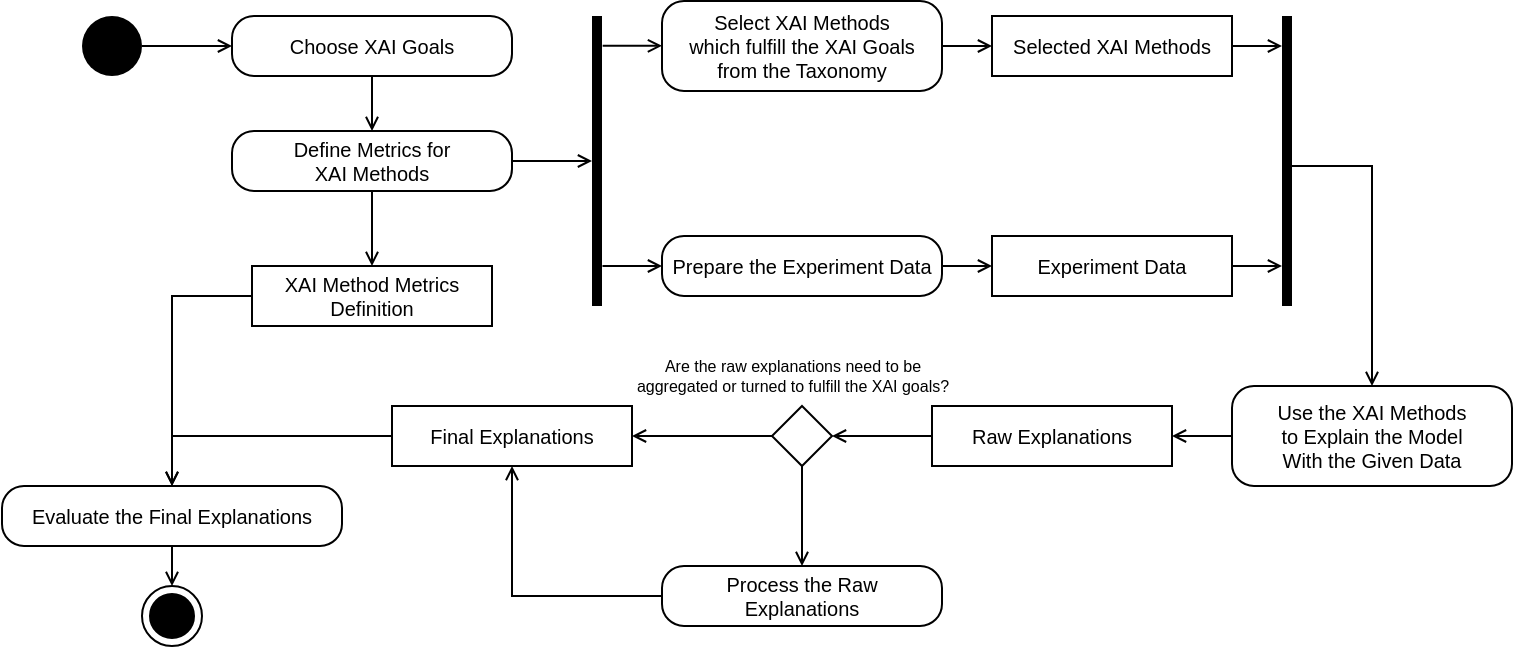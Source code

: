 <mxfile version="15.8.4" type="device"><diagram id="ZsXKO759kvmheadC7_m0" name="Page-1"><mxGraphModel dx="1059" dy="791" grid="1" gridSize="10" guides="1" tooltips="1" connect="1" arrows="1" fold="1" page="1" pageScale="1" pageWidth="1400" pageHeight="850" math="0" shadow="0"><root><mxCell id="0"/><mxCell id="1" parent="0"/><mxCell id="h3Bdewu7b8Uj8vzBNfvM-1" value="" style="ellipse;html=1;shape=endState;fillColor=#000000;strokeColor=#000000;" vertex="1" parent="1"><mxGeometry x="390" y="510" width="30" height="30" as="geometry"/></mxCell><mxCell id="h3Bdewu7b8Uj8vzBNfvM-2" style="edgeStyle=orthogonalEdgeStyle;rounded=0;orthogonalLoop=1;jettySize=auto;html=1;exitX=1;exitY=0.5;exitDx=0;exitDy=0;entryX=0;entryY=0.5;entryDx=0;entryDy=0;fontSize=10;endArrow=open;endFill=0;startSize=5;endSize=5;" edge="1" parent="1" source="h3Bdewu7b8Uj8vzBNfvM-3" target="h3Bdewu7b8Uj8vzBNfvM-7"><mxGeometry relative="1" as="geometry"/></mxCell><mxCell id="h3Bdewu7b8Uj8vzBNfvM-3" value="" style="ellipse;fillColor=#000000;strokeColor=none;" vertex="1" parent="1"><mxGeometry x="360" y="225" width="30" height="30" as="geometry"/></mxCell><mxCell id="h3Bdewu7b8Uj8vzBNfvM-4" style="edgeStyle=orthogonalEdgeStyle;rounded=0;orthogonalLoop=1;jettySize=auto;html=1;exitX=1;exitY=0.5;exitDx=0;exitDy=0;entryX=0;entryY=0.5;entryDx=0;entryDy=0;fontSize=10;endArrow=open;endFill=0;startSize=5;endSize=5;" edge="1" parent="1" source="h3Bdewu7b8Uj8vzBNfvM-5" target="h3Bdewu7b8Uj8vzBNfvM-24"><mxGeometry relative="1" as="geometry"><mxPoint x="850" y="240" as="targetPoint"/></mxGeometry></mxCell><mxCell id="h3Bdewu7b8Uj8vzBNfvM-5" value="Select XAI Methods&#10;which fulfill the XAI Goals&#10;from the Taxonomy" style="align=center;verticalAlign=middle;rounded=1;absoluteArcSize=1;arcSize=22;dashed=0;fontSize=10;" vertex="1" parent="1"><mxGeometry x="650" y="217.5" width="140" height="45" as="geometry"/></mxCell><mxCell id="h3Bdewu7b8Uj8vzBNfvM-6" style="edgeStyle=orthogonalEdgeStyle;rounded=0;orthogonalLoop=1;jettySize=auto;html=1;exitX=0.5;exitY=1;exitDx=0;exitDy=0;entryX=0.5;entryY=0;entryDx=0;entryDy=0;fontSize=10;endArrow=open;endFill=0;startSize=5;endSize=5;" edge="1" parent="1" source="h3Bdewu7b8Uj8vzBNfvM-7" target="h3Bdewu7b8Uj8vzBNfvM-15"><mxGeometry relative="1" as="geometry"/></mxCell><mxCell id="h3Bdewu7b8Uj8vzBNfvM-7" value="Choose XAI Goals" style="align=center;verticalAlign=middle;rounded=1;absoluteArcSize=1;arcSize=22;dashed=0;fontSize=10;" vertex="1" parent="1"><mxGeometry x="435" y="225" width="140" height="30" as="geometry"/></mxCell><mxCell id="h3Bdewu7b8Uj8vzBNfvM-8" style="edgeStyle=orthogonalEdgeStyle;rounded=0;orthogonalLoop=1;jettySize=auto;html=1;exitX=1;exitY=0.5;exitDx=0;exitDy=0;entryX=0;entryY=0.5;entryDx=0;entryDy=0;fontSize=10;endArrow=open;endFill=0;startSize=5;endSize=5;" edge="1" parent="1" source="h3Bdewu7b8Uj8vzBNfvM-9" target="h3Bdewu7b8Uj8vzBNfvM-16"><mxGeometry relative="1" as="geometry"/></mxCell><mxCell id="h3Bdewu7b8Uj8vzBNfvM-9" value="Prepare the Experiment Data" style="align=center;verticalAlign=middle;rounded=1;absoluteArcSize=1;arcSize=22;dashed=0;spacing=0;fontSize=10;" vertex="1" parent="1"><mxGeometry x="650" y="335" width="140" height="30" as="geometry"/></mxCell><mxCell id="h3Bdewu7b8Uj8vzBNfvM-10" style="edgeStyle=orthogonalEdgeStyle;rounded=0;orthogonalLoop=1;jettySize=auto;html=1;exitX=0.5;exitY=1;exitDx=0;exitDy=0;entryX=0.5;entryY=0;entryDx=0;entryDy=0;endArrow=open;endFill=0;endSize=5;strokeWidth=1;" edge="1" parent="1" source="h3Bdewu7b8Uj8vzBNfvM-11" target="h3Bdewu7b8Uj8vzBNfvM-1"><mxGeometry relative="1" as="geometry"/></mxCell><mxCell id="h3Bdewu7b8Uj8vzBNfvM-11" value="Evaluate the Final Explanations" style="align=center;verticalAlign=middle;rounded=1;absoluteArcSize=1;arcSize=22;dashed=0;spacing=0;fontSize=10;" vertex="1" parent="1"><mxGeometry x="320" y="460" width="170" height="30" as="geometry"/></mxCell><mxCell id="h3Bdewu7b8Uj8vzBNfvM-12" style="edgeStyle=orthogonalEdgeStyle;rounded=0;orthogonalLoop=1;jettySize=auto;html=1;exitX=0.5;exitY=1;exitDx=0;exitDy=0;entryX=0.5;entryY=0;entryDx=0;entryDy=0;fontSize=10;endArrow=open;endFill=0;startSize=5;endSize=5;" edge="1" parent="1" source="h3Bdewu7b8Uj8vzBNfvM-15" target="h3Bdewu7b8Uj8vzBNfvM-18"><mxGeometry relative="1" as="geometry"/></mxCell><mxCell id="h3Bdewu7b8Uj8vzBNfvM-13" style="edgeStyle=orthogonalEdgeStyle;rounded=0;orthogonalLoop=1;jettySize=auto;html=1;exitX=1;exitY=0.5;exitDx=0;exitDy=0;fontSize=10;endArrow=open;endFill=0;startSize=5;endSize=5;" edge="1" parent="1" source="h3Bdewu7b8Uj8vzBNfvM-15" target="h3Bdewu7b8Uj8vzBNfvM-23"><mxGeometry relative="1" as="geometry"/></mxCell><mxCell id="h3Bdewu7b8Uj8vzBNfvM-14" style="edgeStyle=orthogonalEdgeStyle;rounded=0;orthogonalLoop=1;jettySize=auto;html=1;exitX=1.067;exitY=0.103;exitDx=0;exitDy=0;entryX=0;entryY=0.5;entryDx=0;entryDy=0;fontSize=10;endArrow=open;endFill=0;startSize=5;endSize=5;exitPerimeter=0;" edge="1" parent="1" source="h3Bdewu7b8Uj8vzBNfvM-23" target="h3Bdewu7b8Uj8vzBNfvM-5"><mxGeometry relative="1" as="geometry"/></mxCell><mxCell id="h3Bdewu7b8Uj8vzBNfvM-15" value="Define Metrics for&#10;XAI Methods" style="align=center;verticalAlign=middle;rounded=1;absoluteArcSize=1;arcSize=22;dashed=0;spacing=0;fontSize=10;" vertex="1" parent="1"><mxGeometry x="435" y="282.5" width="140" height="30" as="geometry"/></mxCell><mxCell id="h3Bdewu7b8Uj8vzBNfvM-16" value="Experiment Data" style="rounded=0;fontSize=10;" vertex="1" parent="1"><mxGeometry x="815" y="335" width="120" height="30" as="geometry"/></mxCell><mxCell id="h3Bdewu7b8Uj8vzBNfvM-17" style="edgeStyle=orthogonalEdgeStyle;rounded=0;orthogonalLoop=1;jettySize=auto;html=1;exitX=0;exitY=0.5;exitDx=0;exitDy=0;entryX=0.5;entryY=0;entryDx=0;entryDy=0;fontSize=10;endArrow=open;endFill=0;startSize=5;endSize=5;" edge="1" parent="1" source="h3Bdewu7b8Uj8vzBNfvM-18" target="h3Bdewu7b8Uj8vzBNfvM-11"><mxGeometry relative="1" as="geometry"/></mxCell><mxCell id="h3Bdewu7b8Uj8vzBNfvM-18" value="XAI Method Metrics &#10;Definition" style="rounded=0;fontSize=10;" vertex="1" parent="1"><mxGeometry x="445" y="350" width="120" height="30" as="geometry"/></mxCell><mxCell id="h3Bdewu7b8Uj8vzBNfvM-19" style="edgeStyle=orthogonalEdgeStyle;rounded=0;orthogonalLoop=1;jettySize=auto;html=1;exitX=0;exitY=0.5;exitDx=0;exitDy=0;entryX=1;entryY=0.5;entryDx=0;entryDy=0;fontSize=10;endArrow=open;endFill=0;startSize=5;endSize=5;" edge="1" parent="1" source="h3Bdewu7b8Uj8vzBNfvM-20" target="h3Bdewu7b8Uj8vzBNfvM-22"><mxGeometry relative="1" as="geometry"/></mxCell><mxCell id="h3Bdewu7b8Uj8vzBNfvM-20" value="Use the XAI Methods&#10;to Explain the Model&#10;With the Given Data" style="align=center;verticalAlign=middle;rounded=1;absoluteArcSize=1;arcSize=22;dashed=0;fontSize=10;" vertex="1" parent="1"><mxGeometry x="935" y="410" width="140" height="50" as="geometry"/></mxCell><mxCell id="h3Bdewu7b8Uj8vzBNfvM-21" style="edgeStyle=orthogonalEdgeStyle;rounded=0;orthogonalLoop=1;jettySize=auto;html=1;exitX=0;exitY=0.5;exitDx=0;exitDy=0;entryX=1;entryY=0.5;entryDx=0;entryDy=0;fontSize=10;endArrow=open;endFill=0;startSize=5;endSize=5;" edge="1" parent="1" source="h3Bdewu7b8Uj8vzBNfvM-22" target="h3Bdewu7b8Uj8vzBNfvM-28"><mxGeometry relative="1" as="geometry"><Array as="points"><mxPoint x="770" y="435"/><mxPoint x="770" y="435"/></Array></mxGeometry></mxCell><mxCell id="h3Bdewu7b8Uj8vzBNfvM-22" value="Raw Explanations" style="rounded=0;fontSize=10;" vertex="1" parent="1"><mxGeometry x="785" y="420" width="120" height="30" as="geometry"/></mxCell><mxCell id="h3Bdewu7b8Uj8vzBNfvM-23" value="" style="html=1;points=[];perimeter=orthogonalPerimeter;fillColor=#000000;strokeColor=none;fontSize=10;" vertex="1" parent="1"><mxGeometry x="615" y="225" width="5" height="145" as="geometry"/></mxCell><mxCell id="h3Bdewu7b8Uj8vzBNfvM-24" value="Selected XAI Methods" style="rounded=0;fontSize=10;" vertex="1" parent="1"><mxGeometry x="815" y="225" width="120" height="30" as="geometry"/></mxCell><mxCell id="h3Bdewu7b8Uj8vzBNfvM-25" style="edgeStyle=orthogonalEdgeStyle;rounded=0;orthogonalLoop=1;jettySize=auto;html=1;exitX=1.048;exitY=0.1;exitDx=0;exitDy=0;fontSize=10;endArrow=open;endFill=0;startSize=5;endSize=5;exitPerimeter=0;entryX=0;entryY=0.5;entryDx=0;entryDy=0;" edge="1" parent="1" target="h3Bdewu7b8Uj8vzBNfvM-9"><mxGeometry relative="1" as="geometry"><mxPoint x="620.24" y="350" as="sourcePoint"/><mxPoint x="640" y="350" as="targetPoint"/></mxGeometry></mxCell><mxCell id="h3Bdewu7b8Uj8vzBNfvM-26" style="edgeStyle=orthogonalEdgeStyle;rounded=0;orthogonalLoop=1;jettySize=auto;html=1;exitX=0;exitY=0.5;exitDx=0;exitDy=0;entryX=1;entryY=0.5;entryDx=0;entryDy=0;fontSize=10;endArrow=open;endFill=0;startSize=5;endSize=5;" edge="1" parent="1" source="h3Bdewu7b8Uj8vzBNfvM-28" target="h3Bdewu7b8Uj8vzBNfvM-31"><mxGeometry relative="1" as="geometry"/></mxCell><mxCell id="h3Bdewu7b8Uj8vzBNfvM-27" style="edgeStyle=orthogonalEdgeStyle;rounded=0;orthogonalLoop=1;jettySize=auto;html=1;exitX=0.5;exitY=1;exitDx=0;exitDy=0;entryX=0.5;entryY=0;entryDx=0;entryDy=0;fontSize=10;endArrow=open;endFill=0;startSize=5;endSize=5;" edge="1" parent="1" source="h3Bdewu7b8Uj8vzBNfvM-28" target="h3Bdewu7b8Uj8vzBNfvM-33"><mxGeometry relative="1" as="geometry"/></mxCell><mxCell id="h3Bdewu7b8Uj8vzBNfvM-28" value="" style="rhombus;fontSize=10;html=0;" vertex="1" parent="1"><mxGeometry x="705" y="420" width="30" height="30" as="geometry"/></mxCell><mxCell id="h3Bdewu7b8Uj8vzBNfvM-29" value="Are the raw explanations need to be &lt;br&gt;aggregated or turned to fulfill the XAI goals?" style="text;html=1;resizable=0;autosize=1;align=center;verticalAlign=middle;points=[];fillColor=none;strokeColor=none;rounded=0;fontSize=8;" vertex="1" parent="1"><mxGeometry x="630" y="390" width="170" height="30" as="geometry"/></mxCell><mxCell id="h3Bdewu7b8Uj8vzBNfvM-30" style="edgeStyle=orthogonalEdgeStyle;rounded=0;orthogonalLoop=1;jettySize=auto;html=1;exitX=0;exitY=0.5;exitDx=0;exitDy=0;entryX=0.5;entryY=0;entryDx=0;entryDy=0;fontSize=10;endArrow=open;endFill=0;startSize=5;endSize=5;" edge="1" parent="1" source="h3Bdewu7b8Uj8vzBNfvM-31" target="h3Bdewu7b8Uj8vzBNfvM-11"><mxGeometry relative="1" as="geometry"/></mxCell><mxCell id="h3Bdewu7b8Uj8vzBNfvM-31" value="Final Explanations" style="rounded=0;fontSize=10;" vertex="1" parent="1"><mxGeometry x="515" y="420" width="120" height="30" as="geometry"/></mxCell><mxCell id="h3Bdewu7b8Uj8vzBNfvM-32" style="edgeStyle=orthogonalEdgeStyle;rounded=0;orthogonalLoop=1;jettySize=auto;html=1;exitX=0;exitY=0.5;exitDx=0;exitDy=0;entryX=0.5;entryY=1;entryDx=0;entryDy=0;fontSize=10;endArrow=open;endFill=0;startSize=5;endSize=5;" edge="1" parent="1" source="h3Bdewu7b8Uj8vzBNfvM-33" target="h3Bdewu7b8Uj8vzBNfvM-31"><mxGeometry relative="1" as="geometry"/></mxCell><mxCell id="h3Bdewu7b8Uj8vzBNfvM-33" value="Process the Raw &#10;Explanations" style="align=center;verticalAlign=middle;rounded=1;absoluteArcSize=1;arcSize=22;dashed=0;spacing=0;fontSize=10;" vertex="1" parent="1"><mxGeometry x="650" y="500" width="140" height="30" as="geometry"/></mxCell><mxCell id="h3Bdewu7b8Uj8vzBNfvM-34" style="edgeStyle=orthogonalEdgeStyle;rounded=0;orthogonalLoop=1;jettySize=auto;html=1;exitX=1;exitY=0.5;exitDx=0;exitDy=0;entryX=0;entryY=0.5;entryDx=0;entryDy=0;fontSize=10;endArrow=open;endFill=0;startSize=5;endSize=5;" edge="1" parent="1" source="h3Bdewu7b8Uj8vzBNfvM-24"><mxGeometry relative="1" as="geometry"><mxPoint x="940.335" y="239.935" as="sourcePoint"/><mxPoint x="960" y="240" as="targetPoint"/></mxGeometry></mxCell><mxCell id="h3Bdewu7b8Uj8vzBNfvM-35" value="" style="html=1;points=[];perimeter=orthogonalPerimeter;fillColor=#000000;strokeColor=none;fontSize=10;" vertex="1" parent="1"><mxGeometry x="960" y="225" width="5" height="145" as="geometry"/></mxCell><mxCell id="h3Bdewu7b8Uj8vzBNfvM-36" style="edgeStyle=orthogonalEdgeStyle;rounded=0;orthogonalLoop=1;jettySize=auto;html=1;exitX=1;exitY=0.5;exitDx=0;exitDy=0;fontSize=10;endArrow=open;endFill=0;startSize=5;endSize=5;" edge="1" parent="1" source="h3Bdewu7b8Uj8vzBNfvM-16"><mxGeometry relative="1" as="geometry"><mxPoint x="940.24" y="350" as="sourcePoint"/><mxPoint x="960" y="350" as="targetPoint"/></mxGeometry></mxCell><mxCell id="h3Bdewu7b8Uj8vzBNfvM-37" style="edgeStyle=orthogonalEdgeStyle;rounded=0;orthogonalLoop=1;jettySize=auto;html=1;exitX=1;exitY=0.5;exitDx=0;exitDy=0;entryX=0.5;entryY=0;entryDx=0;entryDy=0;fontSize=10;endArrow=open;endFill=0;startSize=5;endSize=5;" edge="1" parent="1" target="h3Bdewu7b8Uj8vzBNfvM-20"><mxGeometry relative="1" as="geometry"><mxPoint x="965" y="300" as="sourcePoint"/><mxPoint x="990" y="300" as="targetPoint"/><Array as="points"><mxPoint x="1005" y="300"/></Array></mxGeometry></mxCell></root></mxGraphModel></diagram></mxfile>